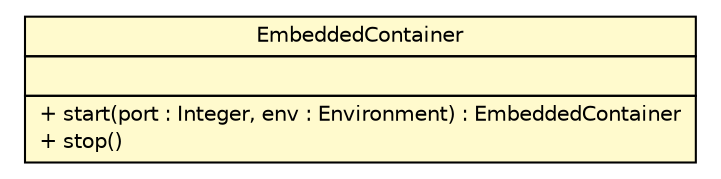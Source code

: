 #!/usr/local/bin/dot
#
# Class diagram 
# Generated by UMLGraph version 5.1 (http://www.umlgraph.org/)
#

digraph G {
	edge [fontname="Helvetica",fontsize=10,labelfontname="Helvetica",labelfontsize=10];
	node [fontname="Helvetica",fontsize=10,shape=plaintext];
	nodesep=0.25;
	ranksep=0.5;
	// com.rexsl.maven.utils.EmbeddedContainer
	c572 [label=<<table title="com.rexsl.maven.utils.EmbeddedContainer" border="0" cellborder="1" cellspacing="0" cellpadding="2" port="p" bgcolor="lemonChiffon" href="./EmbeddedContainer.html">
		<tr><td><table border="0" cellspacing="0" cellpadding="1">
<tr><td align="center" balign="center"> EmbeddedContainer </td></tr>
		</table></td></tr>
		<tr><td><table border="0" cellspacing="0" cellpadding="1">
<tr><td align="left" balign="left">  </td></tr>
		</table></td></tr>
		<tr><td><table border="0" cellspacing="0" cellpadding="1">
<tr><td align="left" balign="left"> + start(port : Integer, env : Environment) : EmbeddedContainer </td></tr>
<tr><td align="left" balign="left"> + stop() </td></tr>
		</table></td></tr>
		</table>>, fontname="Helvetica", fontcolor="black", fontsize=10.0];
}

